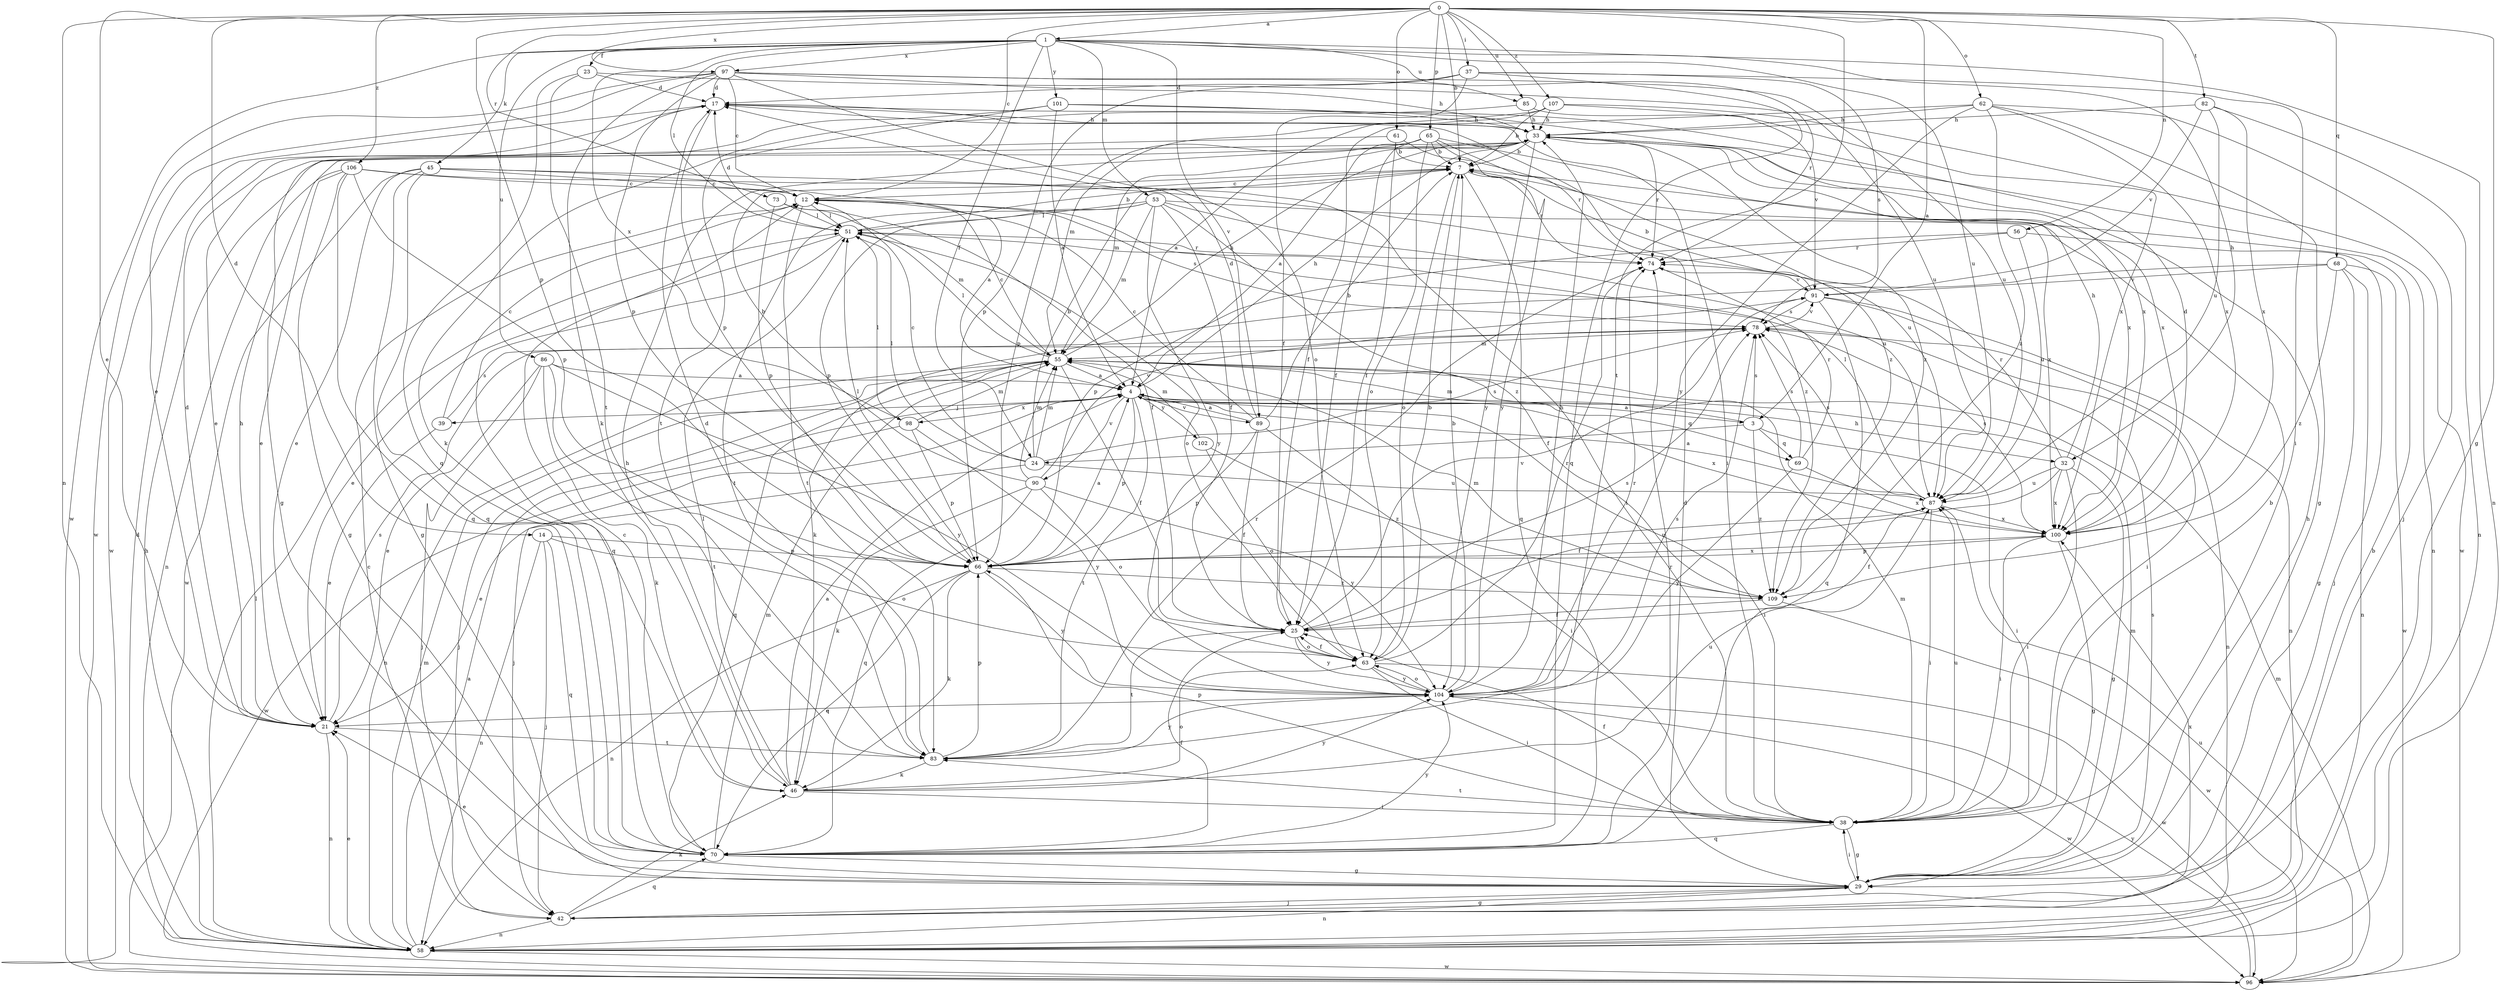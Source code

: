strict digraph  {
0;
1;
3;
4;
7;
12;
14;
17;
21;
23;
24;
25;
29;
32;
33;
37;
38;
39;
42;
45;
46;
51;
53;
55;
56;
58;
61;
62;
63;
65;
66;
68;
69;
70;
73;
74;
78;
82;
83;
85;
86;
87;
89;
90;
91;
96;
97;
98;
100;
101;
102;
104;
106;
107;
109;
0 -> 1  [label=a];
0 -> 3  [label=a];
0 -> 7  [label=b];
0 -> 12  [label=c];
0 -> 14  [label=d];
0 -> 21  [label=e];
0 -> 29  [label=g];
0 -> 37  [label=i];
0 -> 56  [label=n];
0 -> 58  [label=n];
0 -> 61  [label=o];
0 -> 62  [label=o];
0 -> 65  [label=p];
0 -> 66  [label=p];
0 -> 68  [label=q];
0 -> 73  [label=r];
0 -> 82  [label=t];
0 -> 83  [label=t];
0 -> 85  [label=u];
0 -> 97  [label=x];
0 -> 106  [label=z];
0 -> 107  [label=z];
1 -> 23  [label=f];
1 -> 24  [label=f];
1 -> 32  [label=h];
1 -> 45  [label=k];
1 -> 51  [label=l];
1 -> 53  [label=m];
1 -> 58  [label=n];
1 -> 85  [label=u];
1 -> 86  [label=u];
1 -> 87  [label=u];
1 -> 89  [label=v];
1 -> 96  [label=w];
1 -> 97  [label=x];
1 -> 98  [label=x];
1 -> 101  [label=y];
3 -> 24  [label=f];
3 -> 38  [label=i];
3 -> 55  [label=m];
3 -> 69  [label=q];
3 -> 78  [label=s];
3 -> 109  [label=z];
4 -> 3  [label=a];
4 -> 32  [label=h];
4 -> 33  [label=h];
4 -> 38  [label=i];
4 -> 39  [label=j];
4 -> 42  [label=j];
4 -> 66  [label=p];
4 -> 69  [label=q];
4 -> 83  [label=t];
4 -> 89  [label=v];
4 -> 90  [label=v];
4 -> 98  [label=x];
4 -> 100  [label=x];
4 -> 102  [label=y];
7 -> 12  [label=c];
7 -> 63  [label=o];
7 -> 70  [label=q];
7 -> 74  [label=r];
12 -> 51  [label=l];
12 -> 78  [label=s];
12 -> 83  [label=t];
12 -> 109  [label=z];
14 -> 42  [label=j];
14 -> 58  [label=n];
14 -> 63  [label=o];
14 -> 66  [label=p];
14 -> 70  [label=q];
17 -> 33  [label=h];
17 -> 38  [label=i];
17 -> 66  [label=p];
17 -> 96  [label=w];
21 -> 17  [label=d];
21 -> 33  [label=h];
21 -> 58  [label=n];
21 -> 78  [label=s];
21 -> 83  [label=t];
23 -> 17  [label=d];
23 -> 70  [label=q];
23 -> 83  [label=t];
23 -> 87  [label=u];
24 -> 7  [label=b];
24 -> 12  [label=c];
24 -> 21  [label=e];
24 -> 51  [label=l];
24 -> 55  [label=m];
24 -> 78  [label=s];
24 -> 87  [label=u];
25 -> 63  [label=o];
25 -> 78  [label=s];
25 -> 83  [label=t];
25 -> 91  [label=v];
25 -> 104  [label=y];
29 -> 17  [label=d];
29 -> 21  [label=e];
29 -> 33  [label=h];
29 -> 38  [label=i];
29 -> 42  [label=j];
29 -> 55  [label=m];
29 -> 58  [label=n];
29 -> 78  [label=s];
32 -> 25  [label=f];
32 -> 29  [label=g];
32 -> 33  [label=h];
32 -> 38  [label=i];
32 -> 74  [label=r];
32 -> 87  [label=u];
32 -> 100  [label=x];
33 -> 7  [label=b];
33 -> 55  [label=m];
33 -> 58  [label=n];
33 -> 74  [label=r];
33 -> 100  [label=x];
33 -> 104  [label=y];
33 -> 109  [label=z];
37 -> 17  [label=d];
37 -> 25  [label=f];
37 -> 38  [label=i];
37 -> 66  [label=p];
37 -> 70  [label=q];
37 -> 78  [label=s];
38 -> 7  [label=b];
38 -> 25  [label=f];
38 -> 29  [label=g];
38 -> 55  [label=m];
38 -> 66  [label=p];
38 -> 70  [label=q];
38 -> 83  [label=t];
38 -> 87  [label=u];
39 -> 12  [label=c];
39 -> 21  [label=e];
39 -> 78  [label=s];
42 -> 7  [label=b];
42 -> 12  [label=c];
42 -> 29  [label=g];
42 -> 46  [label=k];
42 -> 58  [label=n];
42 -> 70  [label=q];
42 -> 100  [label=x];
45 -> 4  [label=a];
45 -> 12  [label=c];
45 -> 21  [label=e];
45 -> 29  [label=g];
45 -> 38  [label=i];
45 -> 70  [label=q];
45 -> 96  [label=w];
46 -> 4  [label=a];
46 -> 33  [label=h];
46 -> 38  [label=i];
46 -> 51  [label=l];
46 -> 63  [label=o];
46 -> 87  [label=u];
46 -> 104  [label=y];
51 -> 7  [label=b];
51 -> 17  [label=d];
51 -> 21  [label=e];
51 -> 63  [label=o];
51 -> 70  [label=q];
51 -> 74  [label=r];
53 -> 25  [label=f];
53 -> 51  [label=l];
53 -> 55  [label=m];
53 -> 66  [label=p];
53 -> 83  [label=t];
53 -> 87  [label=u];
53 -> 100  [label=x];
53 -> 104  [label=y];
53 -> 109  [label=z];
55 -> 4  [label=a];
55 -> 12  [label=c];
55 -> 25  [label=f];
55 -> 33  [label=h];
55 -> 42  [label=j];
55 -> 51  [label=l];
55 -> 58  [label=n];
55 -> 70  [label=q];
56 -> 42  [label=j];
56 -> 66  [label=p];
56 -> 74  [label=r];
56 -> 87  [label=u];
58 -> 4  [label=a];
58 -> 17  [label=d];
58 -> 21  [label=e];
58 -> 33  [label=h];
58 -> 51  [label=l];
58 -> 55  [label=m];
58 -> 96  [label=w];
61 -> 7  [label=b];
61 -> 21  [label=e];
61 -> 25  [label=f];
61 -> 109  [label=z];
62 -> 25  [label=f];
62 -> 29  [label=g];
62 -> 33  [label=h];
62 -> 42  [label=j];
62 -> 100  [label=x];
62 -> 104  [label=y];
62 -> 109  [label=z];
63 -> 7  [label=b];
63 -> 25  [label=f];
63 -> 38  [label=i];
63 -> 74  [label=r];
63 -> 96  [label=w];
63 -> 104  [label=y];
65 -> 4  [label=a];
65 -> 7  [label=b];
65 -> 25  [label=f];
65 -> 63  [label=o];
65 -> 66  [label=p];
65 -> 74  [label=r];
65 -> 100  [label=x];
65 -> 104  [label=y];
66 -> 4  [label=a];
66 -> 46  [label=k];
66 -> 51  [label=l];
66 -> 58  [label=n];
66 -> 70  [label=q];
66 -> 87  [label=u];
66 -> 100  [label=x];
66 -> 104  [label=y];
66 -> 109  [label=z];
68 -> 29  [label=g];
68 -> 46  [label=k];
68 -> 58  [label=n];
68 -> 91  [label=v];
68 -> 96  [label=w];
68 -> 109  [label=z];
69 -> 74  [label=r];
69 -> 78  [label=s];
69 -> 100  [label=x];
69 -> 104  [label=y];
70 -> 12  [label=c];
70 -> 25  [label=f];
70 -> 29  [label=g];
70 -> 55  [label=m];
70 -> 74  [label=r];
70 -> 104  [label=y];
73 -> 25  [label=f];
73 -> 51  [label=l];
73 -> 55  [label=m];
73 -> 66  [label=p];
74 -> 91  [label=v];
78 -> 55  [label=m];
78 -> 58  [label=n];
78 -> 91  [label=v];
82 -> 33  [label=h];
82 -> 58  [label=n];
82 -> 87  [label=u];
82 -> 91  [label=v];
82 -> 100  [label=x];
83 -> 17  [label=d];
83 -> 46  [label=k];
83 -> 66  [label=p];
83 -> 74  [label=r];
83 -> 104  [label=y];
85 -> 33  [label=h];
85 -> 46  [label=k];
85 -> 100  [label=x];
86 -> 4  [label=a];
86 -> 21  [label=e];
86 -> 42  [label=j];
86 -> 46  [label=k];
86 -> 83  [label=t];
86 -> 104  [label=y];
87 -> 4  [label=a];
87 -> 25  [label=f];
87 -> 38  [label=i];
87 -> 51  [label=l];
87 -> 78  [label=s];
87 -> 100  [label=x];
89 -> 4  [label=a];
89 -> 7  [label=b];
89 -> 12  [label=c];
89 -> 17  [label=d];
89 -> 25  [label=f];
89 -> 38  [label=i];
89 -> 66  [label=p];
90 -> 7  [label=b];
90 -> 46  [label=k];
90 -> 55  [label=m];
90 -> 63  [label=o];
90 -> 70  [label=q];
90 -> 91  [label=v];
90 -> 104  [label=y];
91 -> 7  [label=b];
91 -> 38  [label=i];
91 -> 58  [label=n];
91 -> 70  [label=q];
91 -> 78  [label=s];
96 -> 55  [label=m];
96 -> 87  [label=u];
96 -> 104  [label=y];
97 -> 12  [label=c];
97 -> 17  [label=d];
97 -> 21  [label=e];
97 -> 33  [label=h];
97 -> 46  [label=k];
97 -> 63  [label=o];
97 -> 66  [label=p];
97 -> 74  [label=r];
97 -> 87  [label=u];
97 -> 96  [label=w];
98 -> 51  [label=l];
98 -> 55  [label=m];
98 -> 66  [label=p];
98 -> 96  [label=w];
98 -> 104  [label=y];
100 -> 17  [label=d];
100 -> 29  [label=g];
100 -> 38  [label=i];
100 -> 66  [label=p];
100 -> 78  [label=s];
101 -> 4  [label=a];
101 -> 29  [label=g];
101 -> 33  [label=h];
101 -> 83  [label=t];
101 -> 100  [label=x];
102 -> 55  [label=m];
102 -> 63  [label=o];
102 -> 109  [label=z];
104 -> 7  [label=b];
104 -> 21  [label=e];
104 -> 33  [label=h];
104 -> 63  [label=o];
104 -> 74  [label=r];
104 -> 78  [label=s];
104 -> 96  [label=w];
106 -> 12  [label=c];
106 -> 21  [label=e];
106 -> 29  [label=g];
106 -> 58  [label=n];
106 -> 66  [label=p];
106 -> 70  [label=q];
106 -> 87  [label=u];
107 -> 4  [label=a];
107 -> 7  [label=b];
107 -> 33  [label=h];
107 -> 55  [label=m];
107 -> 91  [label=v];
107 -> 96  [label=w];
109 -> 25  [label=f];
109 -> 55  [label=m];
109 -> 96  [label=w];
}
